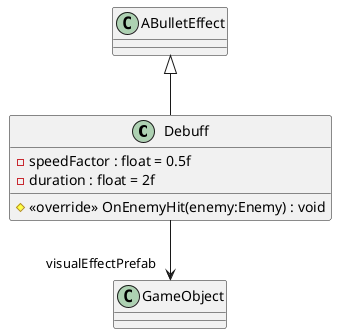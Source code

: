 @startuml
class Debuff {
    - speedFactor : float = 0.5f
    - duration : float = 2f
    # <<override>> OnEnemyHit(enemy:Enemy) : void
}
ABulletEffect <|-- Debuff
Debuff --> "visualEffectPrefab" GameObject
@enduml
